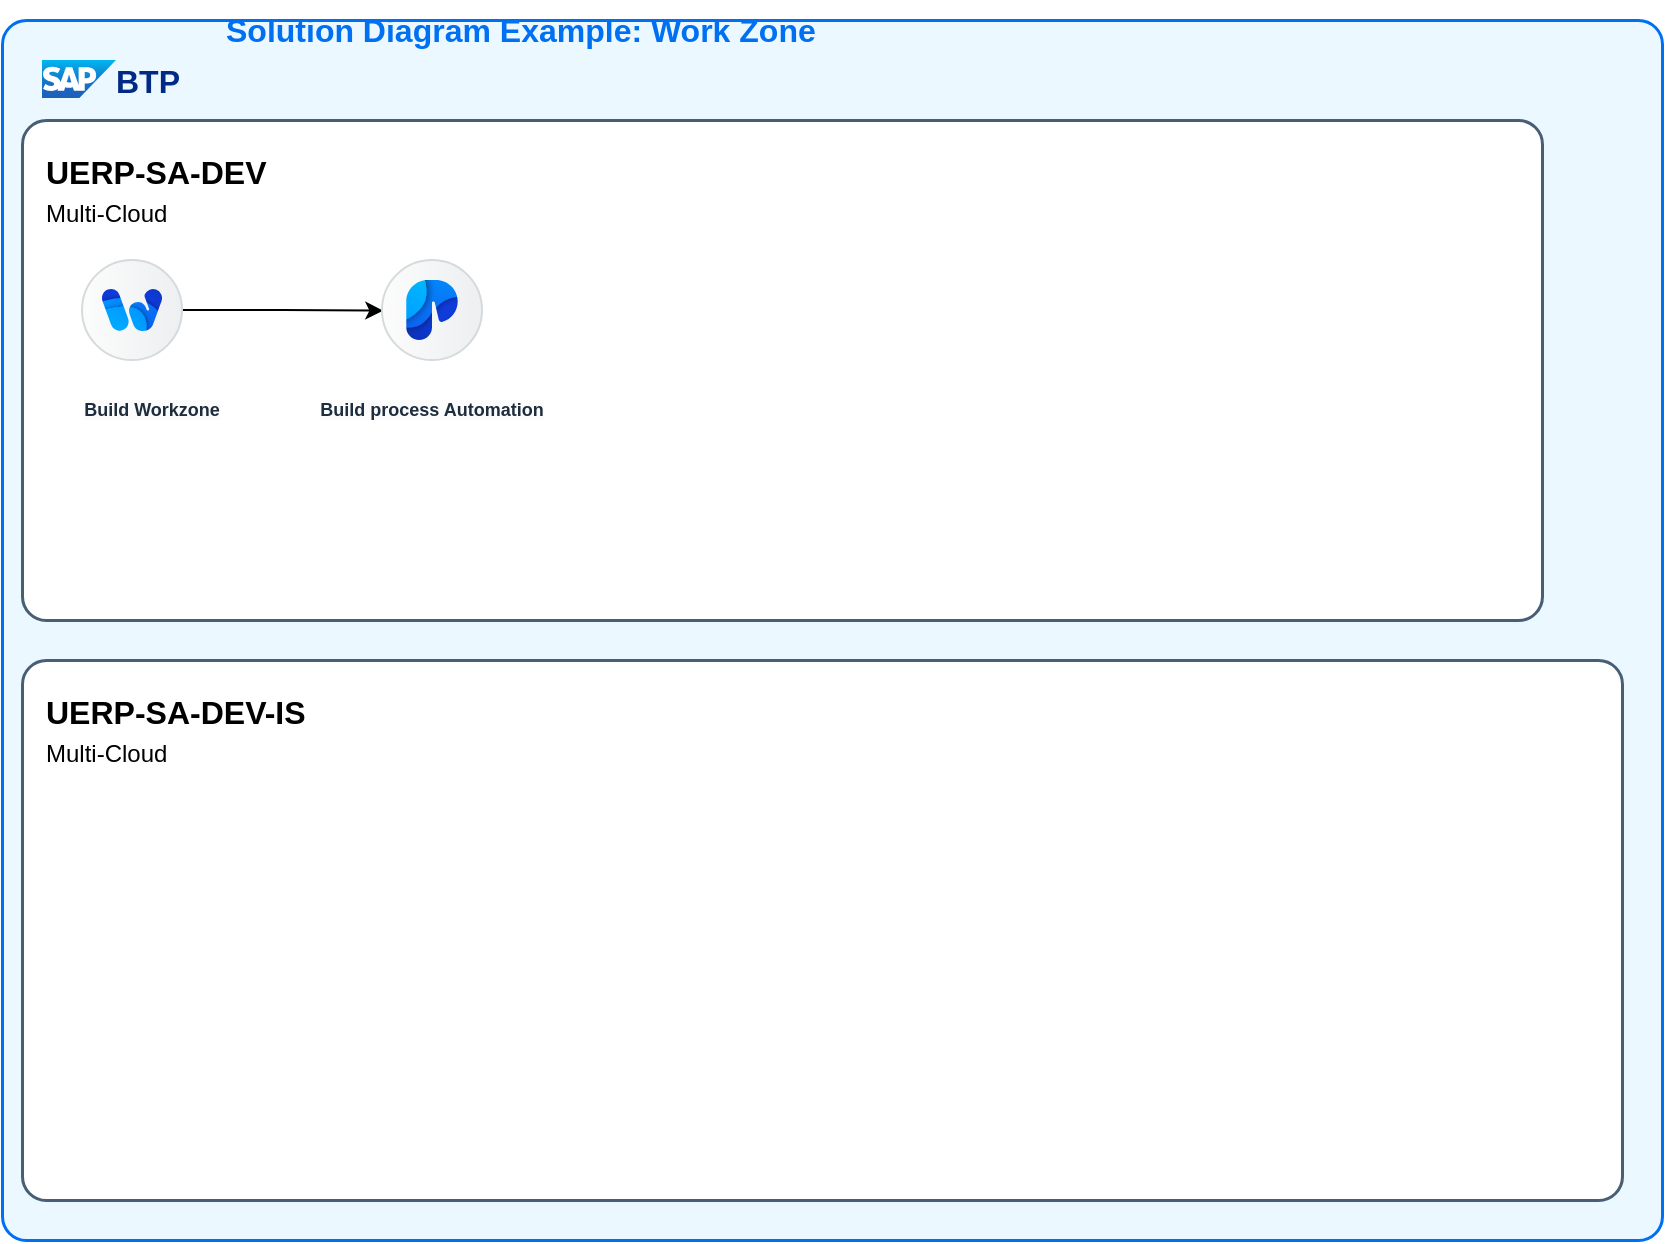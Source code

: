 <mxfile version="27.0.6">
  <diagram name="Page-1" id="xCEt2-cuA4AQA1XrN2wW">
    <mxGraphModel dx="1636" dy="1517" grid="1" gridSize="10" guides="1" tooltips="1" connect="1" arrows="1" fold="1" page="1" pageScale="1" pageWidth="850" pageHeight="1100" math="0" shadow="0">
      <root>
        <mxCell id="0" />
        <mxCell id="1" parent="0" />
        <mxCell id="yJykGTTqn81DHPjlIyoI-1" value="" style="rounded=1;whiteSpace=wrap;html=1;strokeColor=#0070F2;fillColor=#EBF8FF;arcSize=24;absoluteArcSize=1;imageWidth=64;imageHeight=64;strokeWidth=1.5;" vertex="1" parent="1">
          <mxGeometry x="-160" y="-100" width="830" height="610" as="geometry" />
        </mxCell>
        <mxCell id="yJykGTTqn81DHPjlIyoI-2" value="BTP" style="image;image=img/lib/sap/SAP_Logo.svg;editableCssRules=.*;part=1;verticalLabelPosition=middle;labelBackgroundColor=none;verticalAlign=middle;imageAspect=0;labelPosition=right;align=left;fontSize=16;fontStyle=1;spacingLeft=0;fontColor=#002A86;spacing=0;" vertex="1" parent="yJykGTTqn81DHPjlIyoI-1">
          <mxGeometry width="37" height="19" relative="1" as="geometry">
            <mxPoint x="20" y="20" as="offset" />
          </mxGeometry>
        </mxCell>
        <mxCell id="yJykGTTqn81DHPjlIyoI-3" value="UERP-SA-DEV&lt;div&gt;&lt;span style=&quot;font-weight: normal;&quot;&gt;&lt;font style=&quot;font-size: 12px;&quot;&gt;Multi-Cloud&lt;/font&gt;&lt;/span&gt;&lt;/div&gt;" style="rounded=1;whiteSpace=wrap;html=1;strokeColor=#475E75;fillColor=#ffffff;arcSize=24;absoluteArcSize=1;imageWidth=64;imageHeight=64;strokeWidth=1.5;part=1;verticalAlign=top;align=left;fontSize=16;fontStyle=1;spacingLeft=10;spacingTop=10;" vertex="1" parent="yJykGTTqn81DHPjlIyoI-1">
          <mxGeometry x="10" y="50" width="760" height="250" as="geometry" />
        </mxCell>
        <mxCell id="yJykGTTqn81DHPjlIyoI-5" value="UERP-SA-DEV-IS&lt;div&gt;&lt;span style=&quot;font-weight: normal;&quot;&gt;&lt;font style=&quot;font-size: 12px;&quot;&gt;Multi-Cloud&lt;/font&gt;&lt;/span&gt;&lt;/div&gt;" style="rounded=1;whiteSpace=wrap;html=1;strokeColor=#475E75;fillColor=#ffffff;arcSize=24;absoluteArcSize=1;imageWidth=64;imageHeight=64;strokeWidth=1.5;part=1;verticalAlign=top;align=left;fontSize=16;fontStyle=1;spacingLeft=10;spacingTop=10;" vertex="1" parent="yJykGTTqn81DHPjlIyoI-1">
          <mxGeometry x="10" y="320" width="800" height="270" as="geometry" />
        </mxCell>
        <mxCell id="yJykGTTqn81DHPjlIyoI-13" value="" style="edgeStyle=orthogonalEdgeStyle;rounded=0;orthogonalLoop=1;jettySize=auto;html=1;entryX=0.013;entryY=0.507;entryDx=0;entryDy=0;entryPerimeter=0;" edge="1" parent="yJykGTTqn81DHPjlIyoI-1" source="yJykGTTqn81DHPjlIyoI-6" target="yJykGTTqn81DHPjlIyoI-9">
          <mxGeometry relative="1" as="geometry">
            <mxPoint x="180" y="140" as="targetPoint" />
          </mxGeometry>
        </mxCell>
        <mxCell id="yJykGTTqn81DHPjlIyoI-6" value="" style="shape=mxgraph.sap.icon;labelPosition=center;verticalLabelPosition=bottom;align=center;verticalAlign=top;strokeWidth=1;strokeColor=#D5DADD;fillColor=#EDEFF0;gradientColor=#FCFCFC;gradientDirection=west;aspect=fixed;SAPIcon=SAP_Build_Work_Zone_-_Standard_Edition" vertex="1" parent="yJykGTTqn81DHPjlIyoI-1">
          <mxGeometry x="40" y="120" width="50" height="50" as="geometry" />
        </mxCell>
        <mxCell id="yJykGTTqn81DHPjlIyoI-7" value="&lt;font style=&quot;font-size: 9px;&quot; face=&quot;arial&quot; color=&quot;#1d2d3e&quot;&gt;&lt;span style=&quot;background-color: rgb(251, 251, 251);&quot;&gt;&lt;b style=&quot;&quot;&gt;Build Workzone&lt;/b&gt;&lt;/span&gt;&lt;/font&gt;" style="text;whiteSpace=wrap;html=1;align=center;verticalAlign=top;points=[[0,0,0,0,0],[0,0.25,0,0,0],[0,0.5,0,0,0],[0,0.75,0,0,0],[0,1,0,0,0],[0.25,0,0,0,0],[0.25,1,0,0,0],[0.5,0,0,0,0],[0.5,1,0,0,0],[0.75,0,0,0,0],[0.75,1,0,0,0],[1,0,0,0,0],[1,0.25,0,0,0],[1,0.5,0,0,0],[1,0.75,0,0,0],[1,1,0,0,0]];" vertex="1" parent="yJykGTTqn81DHPjlIyoI-1">
          <mxGeometry x="10" y="180" width="130" height="30" as="geometry" />
        </mxCell>
        <mxCell id="yJykGTTqn81DHPjlIyoI-9" value="" style="shape=mxgraph.sap.icon;labelPosition=center;verticalLabelPosition=bottom;align=center;verticalAlign=top;strokeWidth=1;strokeColor=#D5DADD;fillColor=#EDEFF0;gradientColor=#FCFCFC;gradientDirection=west;aspect=fixed;SAPIcon=SAP_Build_Process_Automation" vertex="1" parent="yJykGTTqn81DHPjlIyoI-1">
          <mxGeometry x="190" y="120" width="50" height="50" as="geometry" />
        </mxCell>
        <mxCell id="yJykGTTqn81DHPjlIyoI-10" value="&lt;font style=&quot;font-size: 9px;&quot; face=&quot;arial&quot; color=&quot;#1d2d3e&quot;&gt;&lt;span style=&quot;background-color: rgb(251, 251, 251);&quot;&gt;&lt;b style=&quot;&quot;&gt;Build process Automation&lt;/b&gt;&lt;/span&gt;&lt;/font&gt;" style="text;whiteSpace=wrap;html=1;align=center;verticalAlign=top;points=[[0,0,0,0,0],[0,0.25,0,0,0],[0,0.5,0,0,0],[0,0.75,0,0,0],[0,1,0,0,0],[0.25,0,0,0,0],[0.25,1,0,0,0],[0.5,0,0,0,0],[0.5,1,0,0,0],[0.75,0,0,0,0],[0.75,1,0,0,0],[1,0,0,0,0],[1,0.25,0,0,0],[1,0.5,0,0,0],[1,0.75,0,0,0],[1,1,0,0,0]];" vertex="1" parent="yJykGTTqn81DHPjlIyoI-1">
          <mxGeometry x="150" y="180" width="130" height="30" as="geometry" />
        </mxCell>
        <mxCell id="yJykGTTqn81DHPjlIyoI-4" value="&lt;b style=&quot;border-color: var(--border-color); color: rgb(0, 112, 242); font-size: 16px;&quot;&gt;Solution Diagram Example: Work Zone&lt;/b&gt;" style="text;html=1;align=left;verticalAlign=middle;resizable=0;points=[];autosize=1;strokeColor=none;fillColor=none;fontSize=12;fontColor=#1d2d3e;fontFamily=Helvetica;" vertex="1" parent="1">
          <mxGeometry x="-50" y="-110" width="320" height="30" as="geometry" />
        </mxCell>
      </root>
    </mxGraphModel>
  </diagram>
</mxfile>
